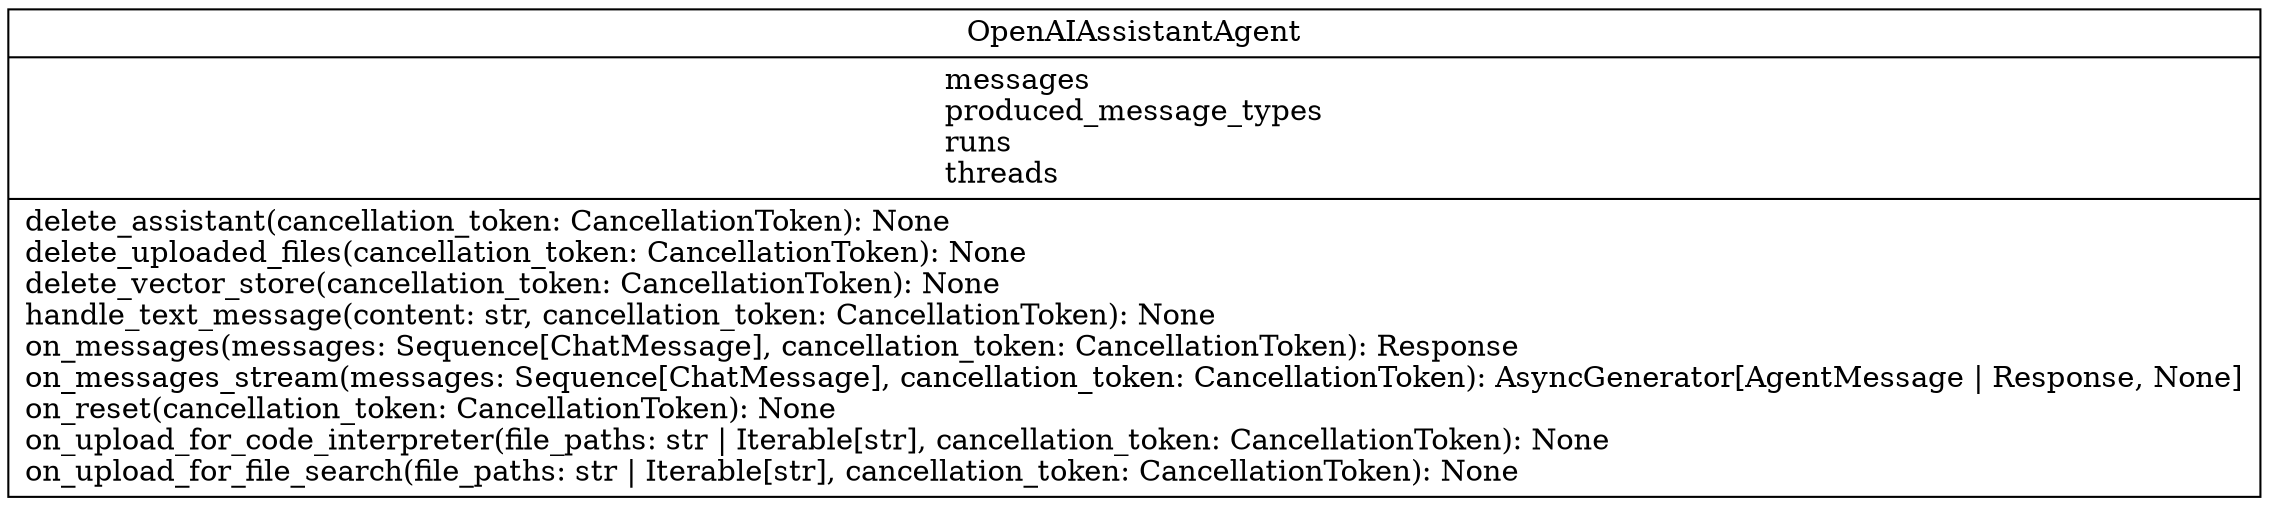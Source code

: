 digraph "classes_autogen_ext" {
rankdir=BT
charset="utf-8"
"openai._openai_assistant_agent.OpenAIAssistantAgent" [color="black", fontcolor="black", label=<{OpenAIAssistantAgent|messages<br ALIGN="LEFT"/>produced_message_types<br ALIGN="LEFT"/>runs<br ALIGN="LEFT"/>threads<br ALIGN="LEFT"/>|delete_assistant(cancellation_token: CancellationToken): None<br ALIGN="LEFT"/>delete_uploaded_files(cancellation_token: CancellationToken): None<br ALIGN="LEFT"/>delete_vector_store(cancellation_token: CancellationToken): None<br ALIGN="LEFT"/>handle_text_message(content: str, cancellation_token: CancellationToken): None<br ALIGN="LEFT"/>on_messages(messages: Sequence[ChatMessage], cancellation_token: CancellationToken): Response<br ALIGN="LEFT"/>on_messages_stream(messages: Sequence[ChatMessage], cancellation_token: CancellationToken): AsyncGenerator[AgentMessage \| Response, None]<br ALIGN="LEFT"/>on_reset(cancellation_token: CancellationToken): None<br ALIGN="LEFT"/>on_upload_for_code_interpreter(file_paths: str \| Iterable[str], cancellation_token: CancellationToken): None<br ALIGN="LEFT"/>on_upload_for_file_search(file_paths: str \| Iterable[str], cancellation_token: CancellationToken): None<br ALIGN="LEFT"/>}>, shape="record", style="solid"];
}
